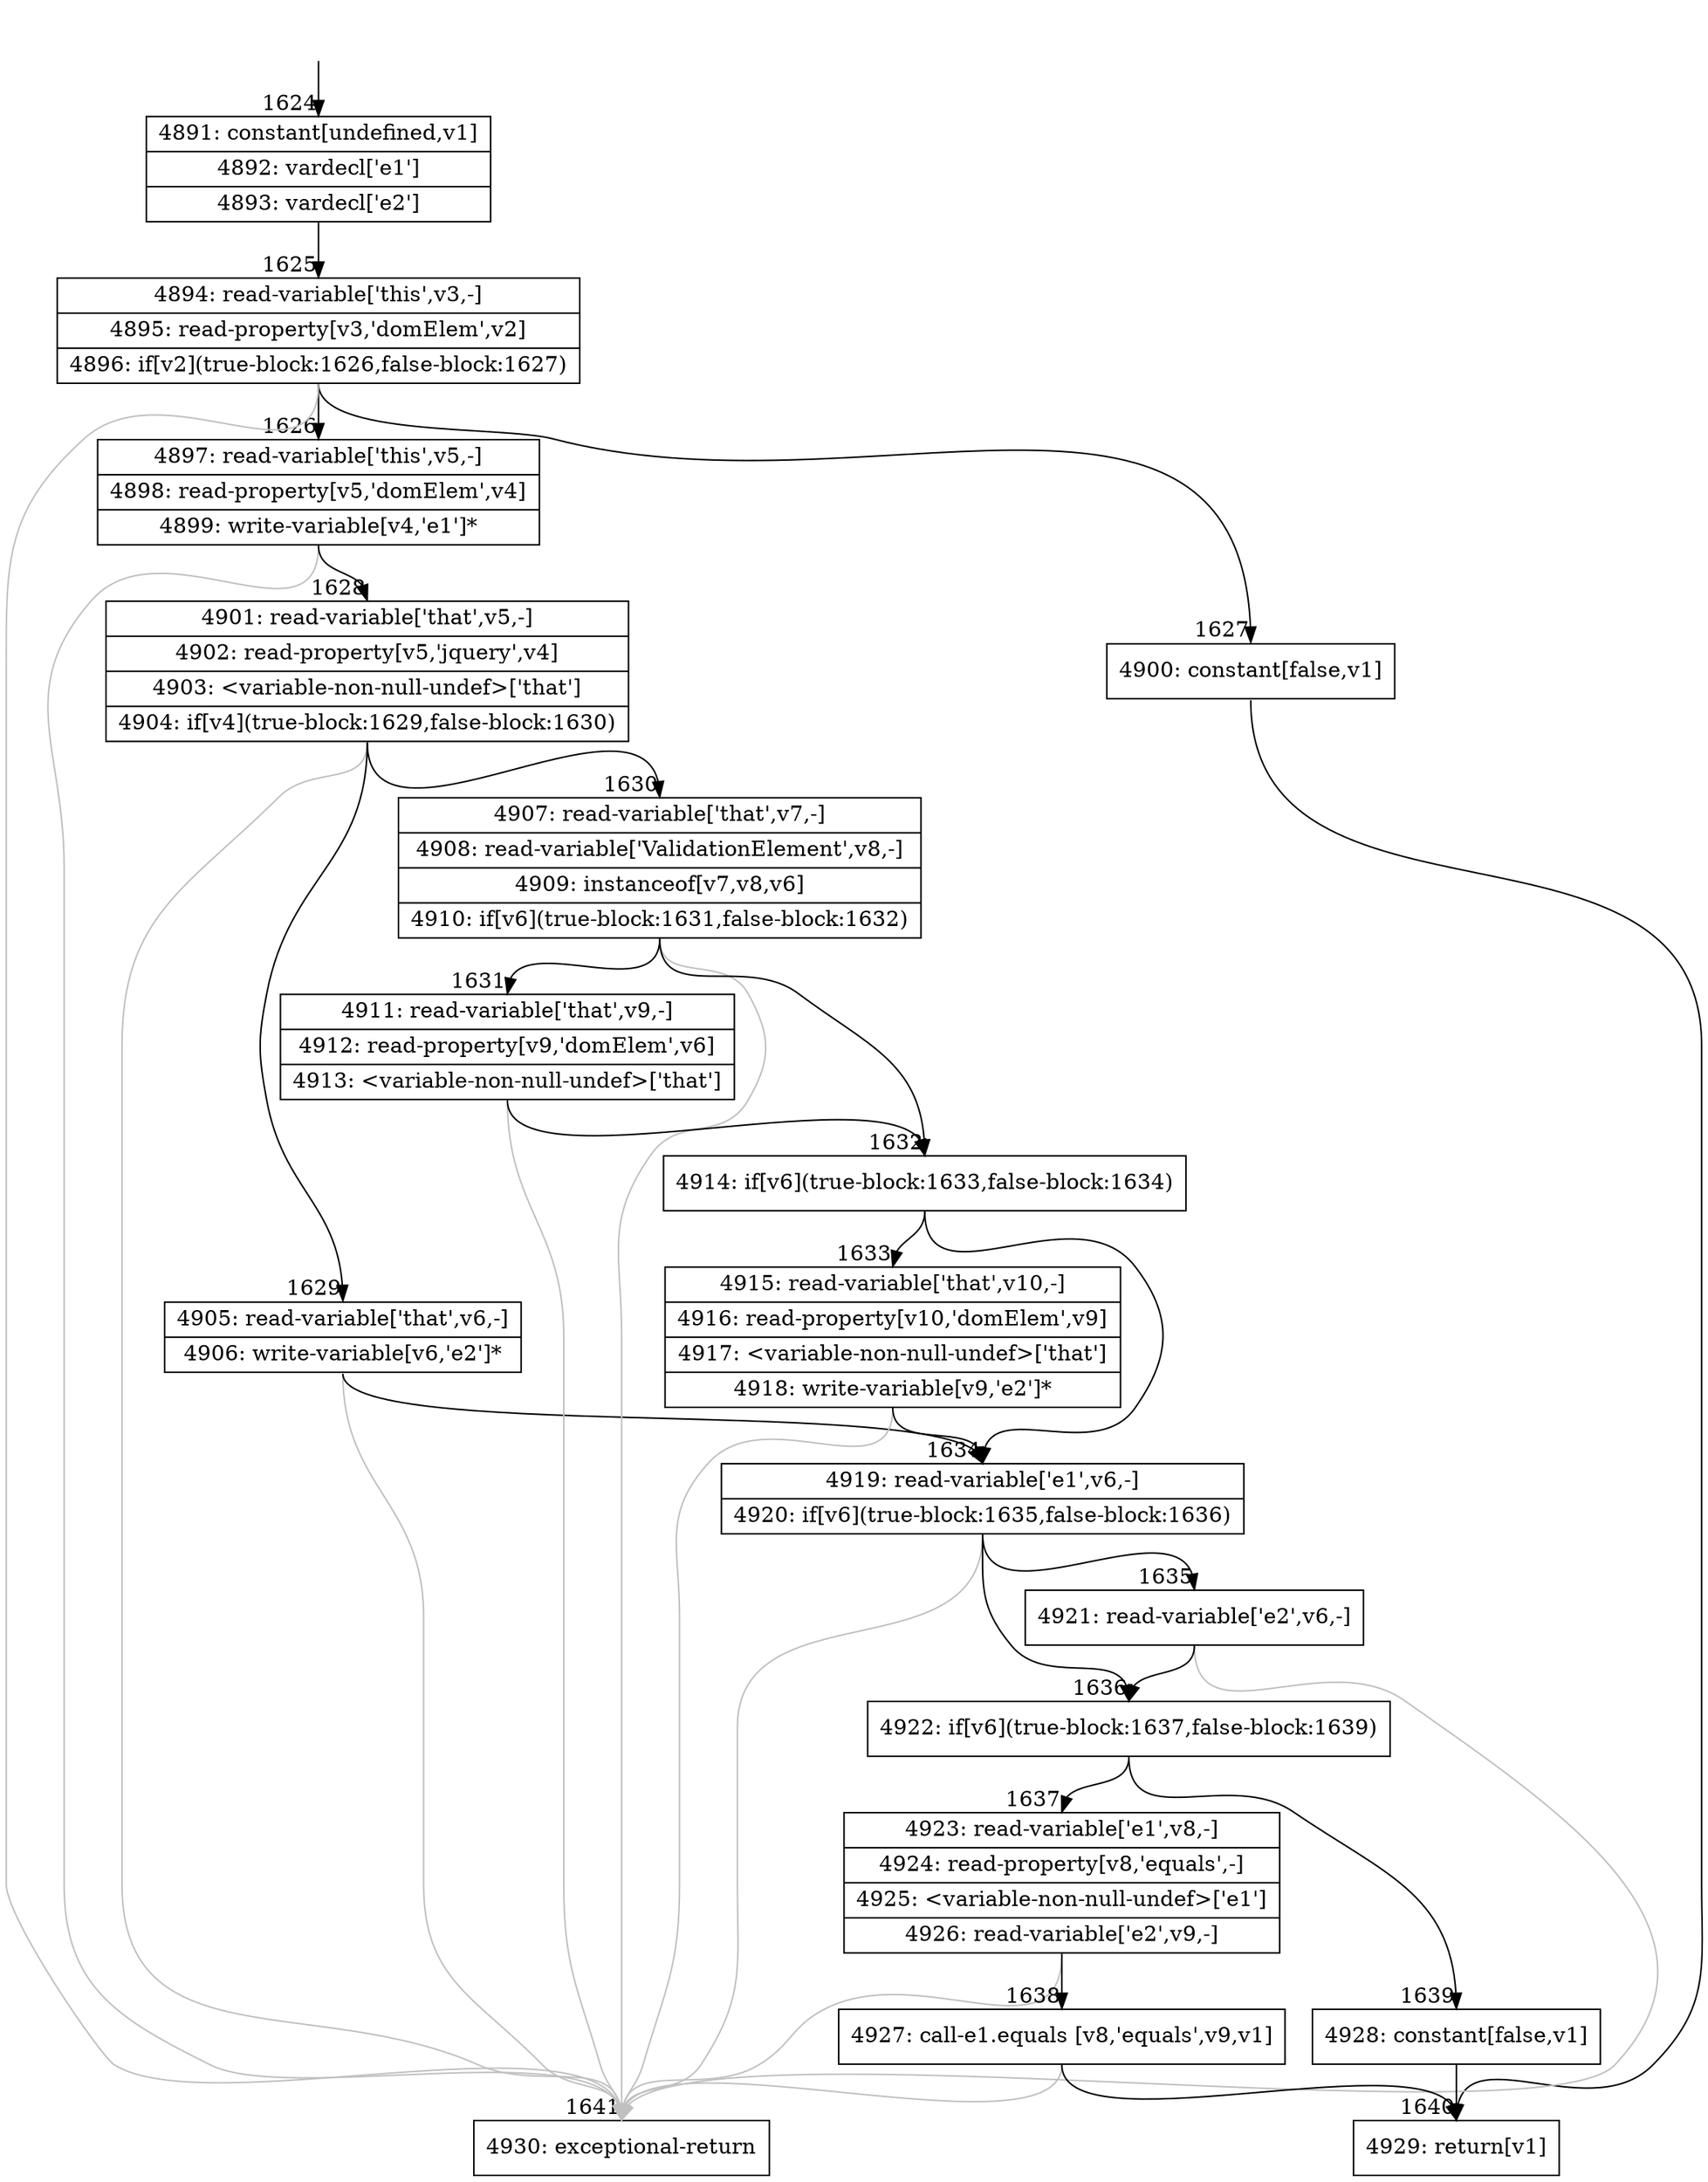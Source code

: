 digraph {
rankdir="TD"
BB_entry132[shape=none,label=""];
BB_entry132 -> BB1624 [tailport=s, headport=n, headlabel="    1624"]
BB1624 [shape=record label="{4891: constant[undefined,v1]|4892: vardecl['e1']|4893: vardecl['e2']}" ] 
BB1624 -> BB1625 [tailport=s, headport=n, headlabel="      1625"]
BB1625 [shape=record label="{4894: read-variable['this',v3,-]|4895: read-property[v3,'domElem',v2]|4896: if[v2](true-block:1626,false-block:1627)}" ] 
BB1625 -> BB1626 [tailport=s, headport=n, headlabel="      1626"]
BB1625 -> BB1627 [tailport=s, headport=n, headlabel="      1627"]
BB1625 -> BB1641 [tailport=s, headport=n, color=gray, headlabel="      1641"]
BB1626 [shape=record label="{4897: read-variable['this',v5,-]|4898: read-property[v5,'domElem',v4]|4899: write-variable[v4,'e1']*}" ] 
BB1626 -> BB1628 [tailport=s, headport=n, headlabel="      1628"]
BB1626 -> BB1641 [tailport=s, headport=n, color=gray]
BB1627 [shape=record label="{4900: constant[false,v1]}" ] 
BB1627 -> BB1640 [tailport=s, headport=n, headlabel="      1640"]
BB1628 [shape=record label="{4901: read-variable['that',v5,-]|4902: read-property[v5,'jquery',v4]|4903: \<variable-non-null-undef\>['that']|4904: if[v4](true-block:1629,false-block:1630)}" ] 
BB1628 -> BB1629 [tailport=s, headport=n, headlabel="      1629"]
BB1628 -> BB1630 [tailport=s, headport=n, headlabel="      1630"]
BB1628 -> BB1641 [tailport=s, headport=n, color=gray]
BB1629 [shape=record label="{4905: read-variable['that',v6,-]|4906: write-variable[v6,'e2']*}" ] 
BB1629 -> BB1634 [tailport=s, headport=n, headlabel="      1634"]
BB1629 -> BB1641 [tailport=s, headport=n, color=gray]
BB1630 [shape=record label="{4907: read-variable['that',v7,-]|4908: read-variable['ValidationElement',v8,-]|4909: instanceof[v7,v8,v6]|4910: if[v6](true-block:1631,false-block:1632)}" ] 
BB1630 -> BB1632 [tailport=s, headport=n, headlabel="      1632"]
BB1630 -> BB1631 [tailport=s, headport=n, headlabel="      1631"]
BB1630 -> BB1641 [tailport=s, headport=n, color=gray]
BB1631 [shape=record label="{4911: read-variable['that',v9,-]|4912: read-property[v9,'domElem',v6]|4913: \<variable-non-null-undef\>['that']}" ] 
BB1631 -> BB1632 [tailport=s, headport=n]
BB1631 -> BB1641 [tailport=s, headport=n, color=gray]
BB1632 [shape=record label="{4914: if[v6](true-block:1633,false-block:1634)}" ] 
BB1632 -> BB1633 [tailport=s, headport=n, headlabel="      1633"]
BB1632 -> BB1634 [tailport=s, headport=n]
BB1633 [shape=record label="{4915: read-variable['that',v10,-]|4916: read-property[v10,'domElem',v9]|4917: \<variable-non-null-undef\>['that']|4918: write-variable[v9,'e2']*}" ] 
BB1633 -> BB1634 [tailport=s, headport=n]
BB1633 -> BB1641 [tailport=s, headport=n, color=gray]
BB1634 [shape=record label="{4919: read-variable['e1',v6,-]|4920: if[v6](true-block:1635,false-block:1636)}" ] 
BB1634 -> BB1636 [tailport=s, headport=n, headlabel="      1636"]
BB1634 -> BB1635 [tailport=s, headport=n, headlabel="      1635"]
BB1634 -> BB1641 [tailport=s, headport=n, color=gray]
BB1635 [shape=record label="{4921: read-variable['e2',v6,-]}" ] 
BB1635 -> BB1636 [tailport=s, headport=n]
BB1635 -> BB1641 [tailport=s, headport=n, color=gray]
BB1636 [shape=record label="{4922: if[v6](true-block:1637,false-block:1639)}" ] 
BB1636 -> BB1637 [tailport=s, headport=n, headlabel="      1637"]
BB1636 -> BB1639 [tailport=s, headport=n, headlabel="      1639"]
BB1637 [shape=record label="{4923: read-variable['e1',v8,-]|4924: read-property[v8,'equals',-]|4925: \<variable-non-null-undef\>['e1']|4926: read-variable['e2',v9,-]}" ] 
BB1637 -> BB1638 [tailport=s, headport=n, headlabel="      1638"]
BB1637 -> BB1641 [tailport=s, headport=n, color=gray]
BB1638 [shape=record label="{4927: call-e1.equals [v8,'equals',v9,v1]}" ] 
BB1638 -> BB1640 [tailport=s, headport=n]
BB1638 -> BB1641 [tailport=s, headport=n, color=gray]
BB1639 [shape=record label="{4928: constant[false,v1]}" ] 
BB1639 -> BB1640 [tailport=s, headport=n]
BB1640 [shape=record label="{4929: return[v1]}" ] 
BB1641 [shape=record label="{4930: exceptional-return}" ] 
//#$~ 1441
}
